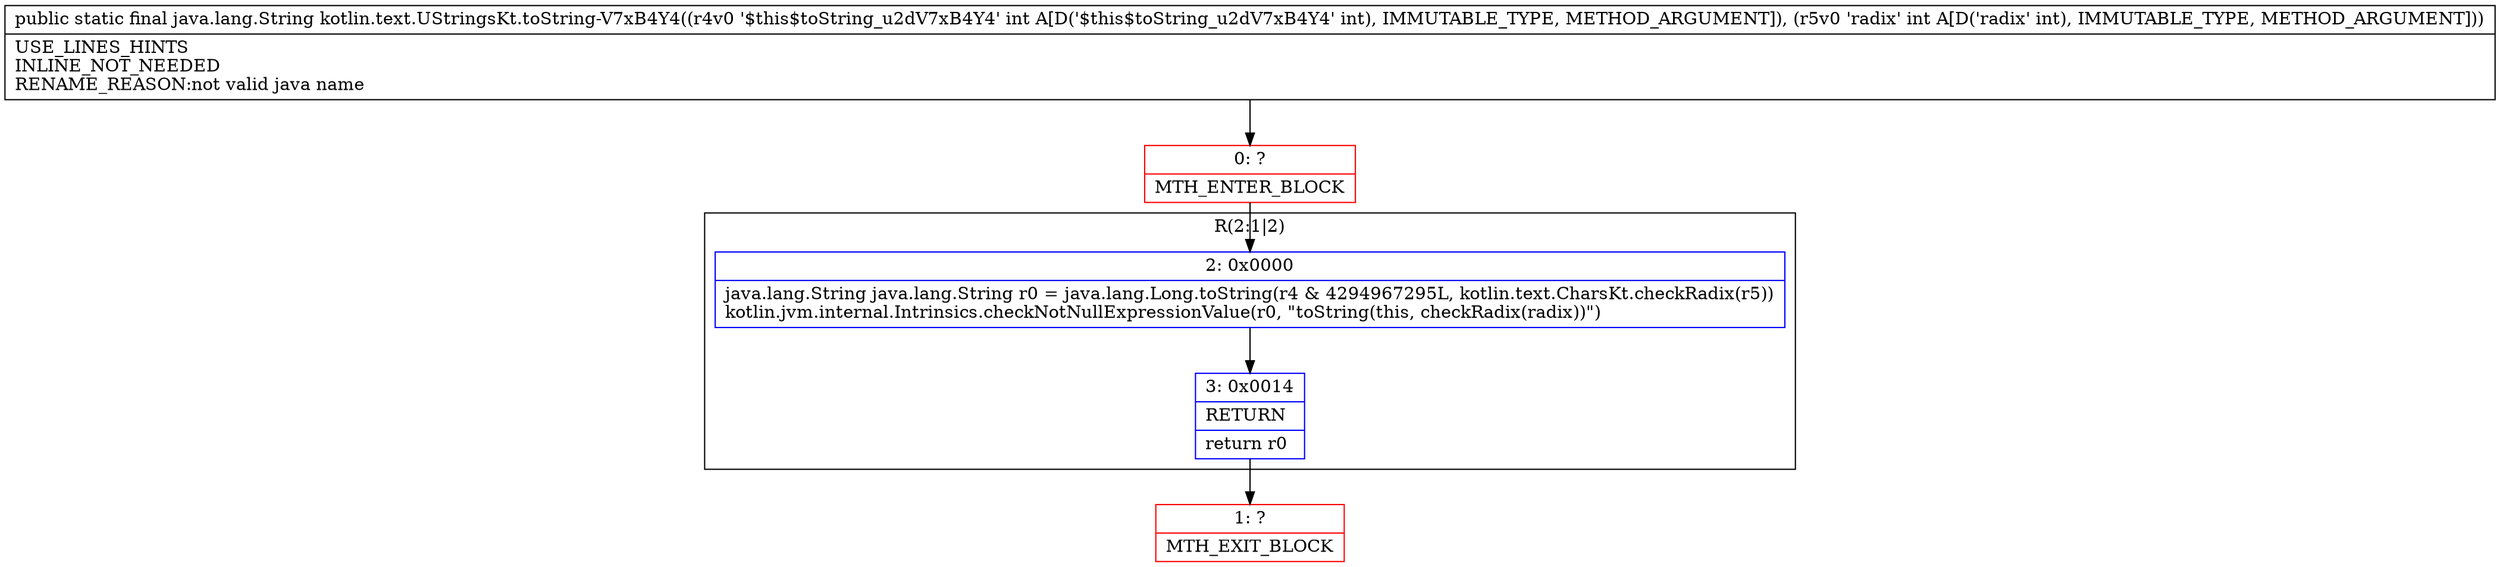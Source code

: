 digraph "CFG forkotlin.text.UStringsKt.toString\-V7xB4Y4(II)Ljava\/lang\/String;" {
subgraph cluster_Region_713145916 {
label = "R(2:1|2)";
node [shape=record,color=blue];
Node_2 [shape=record,label="{2\:\ 0x0000|java.lang.String java.lang.String r0 = java.lang.Long.toString(r4 & 4294967295L, kotlin.text.CharsKt.checkRadix(r5))\lkotlin.jvm.internal.Intrinsics.checkNotNullExpressionValue(r0, \"toString(this, checkRadix(radix))\")\l}"];
Node_3 [shape=record,label="{3\:\ 0x0014|RETURN\l|return r0\l}"];
}
Node_0 [shape=record,color=red,label="{0\:\ ?|MTH_ENTER_BLOCK\l}"];
Node_1 [shape=record,color=red,label="{1\:\ ?|MTH_EXIT_BLOCK\l}"];
MethodNode[shape=record,label="{public static final java.lang.String kotlin.text.UStringsKt.toString\-V7xB4Y4((r4v0 '$this$toString_u2dV7xB4Y4' int A[D('$this$toString_u2dV7xB4Y4' int), IMMUTABLE_TYPE, METHOD_ARGUMENT]), (r5v0 'radix' int A[D('radix' int), IMMUTABLE_TYPE, METHOD_ARGUMENT]))  | USE_LINES_HINTS\lINLINE_NOT_NEEDED\lRENAME_REASON:not valid java name\l}"];
MethodNode -> Node_0;Node_2 -> Node_3;
Node_3 -> Node_1;
Node_0 -> Node_2;
}

